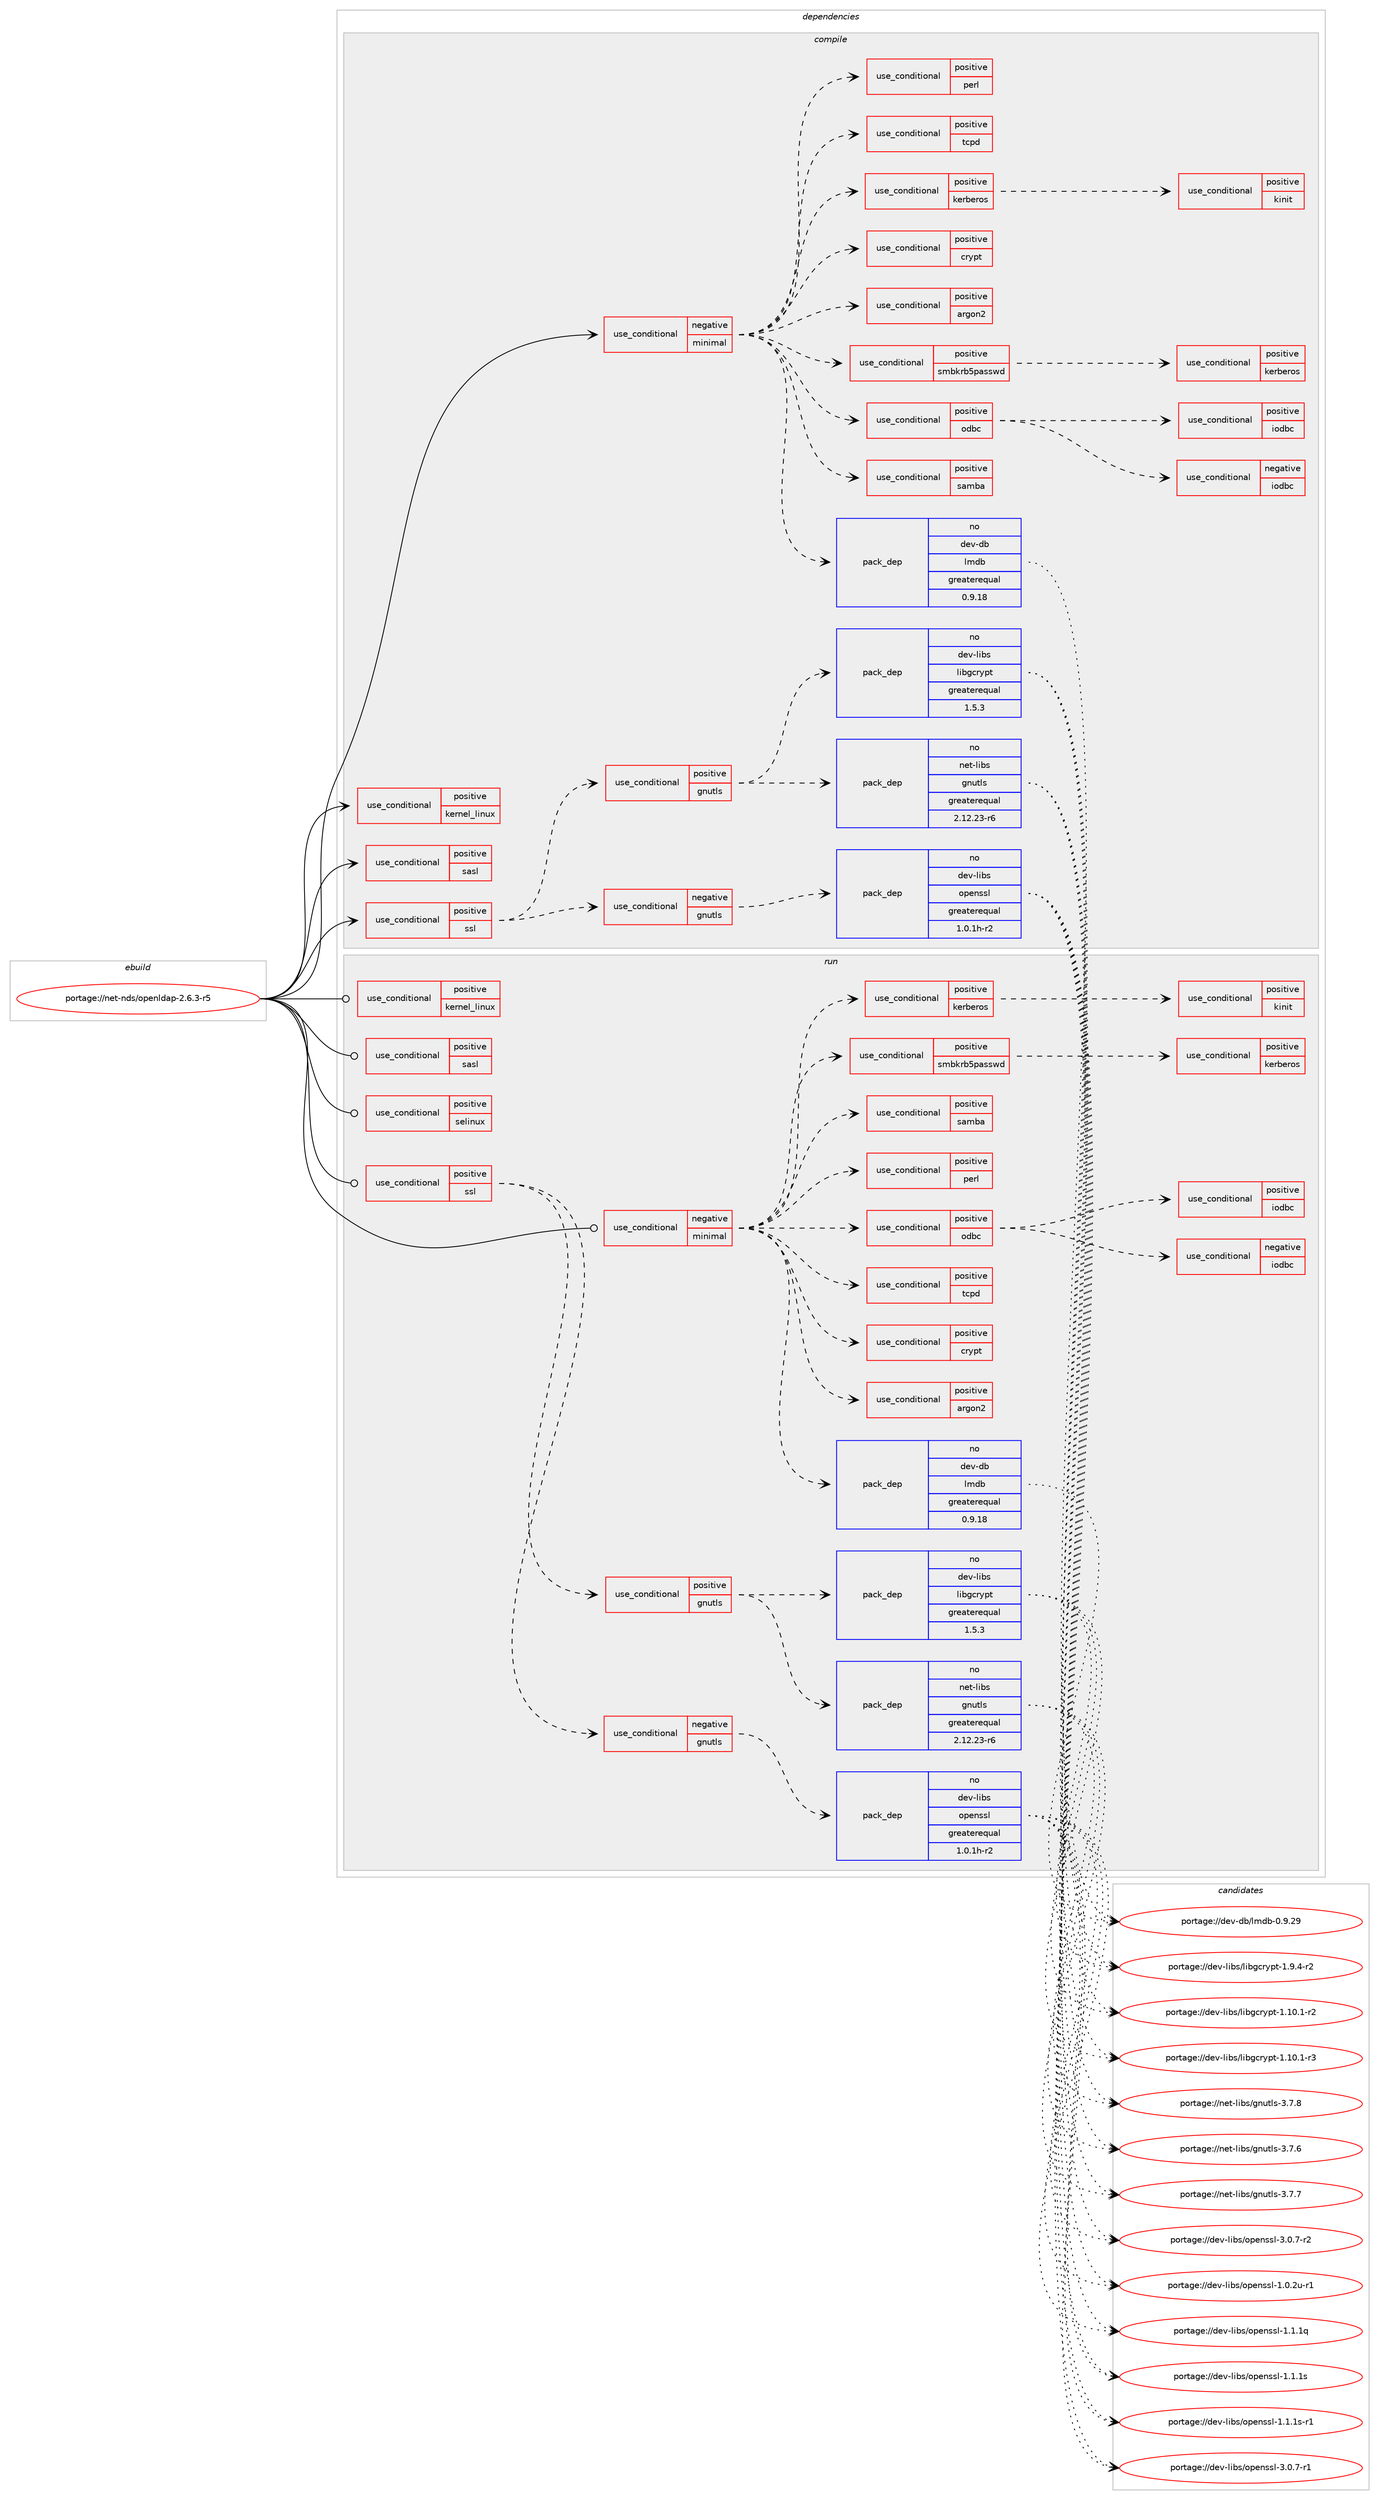 digraph prolog {

# *************
# Graph options
# *************

newrank=true;
concentrate=true;
compound=true;
graph [rankdir=LR,fontname=Helvetica,fontsize=10,ranksep=1.5];#, ranksep=2.5, nodesep=0.2];
edge  [arrowhead=vee];
node  [fontname=Helvetica,fontsize=10];

# **********
# The ebuild
# **********

subgraph cluster_leftcol {
color=gray;
label=<<i>ebuild</i>>;
id [label="portage://net-nds/openldap-2.6.3-r5", color=red, width=4, href="../net-nds/openldap-2.6.3-r5.svg"];
}

# ****************
# The dependencies
# ****************

subgraph cluster_midcol {
color=gray;
label=<<i>dependencies</i>>;
subgraph cluster_compile {
fillcolor="#eeeeee";
style=filled;
label=<<i>compile</i>>;
subgraph cond29 {
dependency61 [label=<<TABLE BORDER="0" CELLBORDER="1" CELLSPACING="0" CELLPADDING="4"><TR><TD ROWSPAN="3" CELLPADDING="10">use_conditional</TD></TR><TR><TD>negative</TD></TR><TR><TD>minimal</TD></TR></TABLE>>, shape=none, color=red];
# *** BEGIN UNKNOWN DEPENDENCY TYPE (TODO) ***
# dependency61 -> package_dependency(portage://net-nds/openldap-2.6.3-r5,install,no,dev-libs,libltdl,none,[,,],[],[])
# *** END UNKNOWN DEPENDENCY TYPE (TODO) ***

# *** BEGIN UNKNOWN DEPENDENCY TYPE (TODO) ***
# dependency61 -> package_dependency(portage://net-nds/openldap-2.6.3-r5,install,no,sys-fs,e2fsprogs,none,[,,],[],[])
# *** END UNKNOWN DEPENDENCY TYPE (TODO) ***

subgraph pack33 {
dependency62 [label=<<TABLE BORDER="0" CELLBORDER="1" CELLSPACING="0" CELLPADDING="4" WIDTH="220"><TR><TD ROWSPAN="6" CELLPADDING="30">pack_dep</TD></TR><TR><TD WIDTH="110">no</TD></TR><TR><TD>dev-db</TD></TR><TR><TD>lmdb</TD></TR><TR><TD>greaterequal</TD></TR><TR><TD>0.9.18</TD></TR></TABLE>>, shape=none, color=blue];
}
dependency61:e -> dependency62:w [weight=20,style="dashed",arrowhead="vee"];
subgraph cond30 {
dependency63 [label=<<TABLE BORDER="0" CELLBORDER="1" CELLSPACING="0" CELLPADDING="4"><TR><TD ROWSPAN="3" CELLPADDING="10">use_conditional</TD></TR><TR><TD>positive</TD></TR><TR><TD>argon2</TD></TR></TABLE>>, shape=none, color=red];
# *** BEGIN UNKNOWN DEPENDENCY TYPE (TODO) ***
# dependency63 -> package_dependency(portage://net-nds/openldap-2.6.3-r5,install,no,app-crypt,argon2,none,[,,],any_same_slot,[])
# *** END UNKNOWN DEPENDENCY TYPE (TODO) ***

}
dependency61:e -> dependency63:w [weight=20,style="dashed",arrowhead="vee"];
subgraph cond31 {
dependency64 [label=<<TABLE BORDER="0" CELLBORDER="1" CELLSPACING="0" CELLPADDING="4"><TR><TD ROWSPAN="3" CELLPADDING="10">use_conditional</TD></TR><TR><TD>positive</TD></TR><TR><TD>crypt</TD></TR></TABLE>>, shape=none, color=red];
# *** BEGIN UNKNOWN DEPENDENCY TYPE (TODO) ***
# dependency64 -> package_dependency(portage://net-nds/openldap-2.6.3-r5,install,no,virtual,libcrypt,none,[,,],any_same_slot,[])
# *** END UNKNOWN DEPENDENCY TYPE (TODO) ***

}
dependency61:e -> dependency64:w [weight=20,style="dashed",arrowhead="vee"];
subgraph cond32 {
dependency65 [label=<<TABLE BORDER="0" CELLBORDER="1" CELLSPACING="0" CELLPADDING="4"><TR><TD ROWSPAN="3" CELLPADDING="10">use_conditional</TD></TR><TR><TD>positive</TD></TR><TR><TD>tcpd</TD></TR></TABLE>>, shape=none, color=red];
# *** BEGIN UNKNOWN DEPENDENCY TYPE (TODO) ***
# dependency65 -> package_dependency(portage://net-nds/openldap-2.6.3-r5,install,no,sys-apps,tcp-wrappers,none,[,,],[],[])
# *** END UNKNOWN DEPENDENCY TYPE (TODO) ***

}
dependency61:e -> dependency65:w [weight=20,style="dashed",arrowhead="vee"];
subgraph cond33 {
dependency66 [label=<<TABLE BORDER="0" CELLBORDER="1" CELLSPACING="0" CELLPADDING="4"><TR><TD ROWSPAN="3" CELLPADDING="10">use_conditional</TD></TR><TR><TD>positive</TD></TR><TR><TD>odbc</TD></TR></TABLE>>, shape=none, color=red];
subgraph cond34 {
dependency67 [label=<<TABLE BORDER="0" CELLBORDER="1" CELLSPACING="0" CELLPADDING="4"><TR><TD ROWSPAN="3" CELLPADDING="10">use_conditional</TD></TR><TR><TD>negative</TD></TR><TR><TD>iodbc</TD></TR></TABLE>>, shape=none, color=red];
# *** BEGIN UNKNOWN DEPENDENCY TYPE (TODO) ***
# dependency67 -> package_dependency(portage://net-nds/openldap-2.6.3-r5,install,no,dev-db,unixODBC,none,[,,],[],[])
# *** END UNKNOWN DEPENDENCY TYPE (TODO) ***

}
dependency66:e -> dependency67:w [weight=20,style="dashed",arrowhead="vee"];
subgraph cond35 {
dependency68 [label=<<TABLE BORDER="0" CELLBORDER="1" CELLSPACING="0" CELLPADDING="4"><TR><TD ROWSPAN="3" CELLPADDING="10">use_conditional</TD></TR><TR><TD>positive</TD></TR><TR><TD>iodbc</TD></TR></TABLE>>, shape=none, color=red];
# *** BEGIN UNKNOWN DEPENDENCY TYPE (TODO) ***
# dependency68 -> package_dependency(portage://net-nds/openldap-2.6.3-r5,install,no,dev-db,libiodbc,none,[,,],[],[])
# *** END UNKNOWN DEPENDENCY TYPE (TODO) ***

}
dependency66:e -> dependency68:w [weight=20,style="dashed",arrowhead="vee"];
}
dependency61:e -> dependency66:w [weight=20,style="dashed",arrowhead="vee"];
subgraph cond36 {
dependency69 [label=<<TABLE BORDER="0" CELLBORDER="1" CELLSPACING="0" CELLPADDING="4"><TR><TD ROWSPAN="3" CELLPADDING="10">use_conditional</TD></TR><TR><TD>positive</TD></TR><TR><TD>perl</TD></TR></TABLE>>, shape=none, color=red];
# *** BEGIN UNKNOWN DEPENDENCY TYPE (TODO) ***
# dependency69 -> package_dependency(portage://net-nds/openldap-2.6.3-r5,install,no,dev-lang,perl,none,[,,],any_same_slot,[use(disable(build),negative)])
# *** END UNKNOWN DEPENDENCY TYPE (TODO) ***

}
dependency61:e -> dependency69:w [weight=20,style="dashed",arrowhead="vee"];
subgraph cond37 {
dependency70 [label=<<TABLE BORDER="0" CELLBORDER="1" CELLSPACING="0" CELLPADDING="4"><TR><TD ROWSPAN="3" CELLPADDING="10">use_conditional</TD></TR><TR><TD>positive</TD></TR><TR><TD>samba</TD></TR></TABLE>>, shape=none, color=red];
# *** BEGIN UNKNOWN DEPENDENCY TYPE (TODO) ***
# dependency70 -> package_dependency(portage://net-nds/openldap-2.6.3-r5,install,no,dev-libs,openssl,none,[,,],[slot(0),equal],[])
# *** END UNKNOWN DEPENDENCY TYPE (TODO) ***

}
dependency61:e -> dependency70:w [weight=20,style="dashed",arrowhead="vee"];
subgraph cond38 {
dependency71 [label=<<TABLE BORDER="0" CELLBORDER="1" CELLSPACING="0" CELLPADDING="4"><TR><TD ROWSPAN="3" CELLPADDING="10">use_conditional</TD></TR><TR><TD>positive</TD></TR><TR><TD>smbkrb5passwd</TD></TR></TABLE>>, shape=none, color=red];
# *** BEGIN UNKNOWN DEPENDENCY TYPE (TODO) ***
# dependency71 -> package_dependency(portage://net-nds/openldap-2.6.3-r5,install,no,dev-libs,openssl,none,[,,],[slot(0),equal],[])
# *** END UNKNOWN DEPENDENCY TYPE (TODO) ***

subgraph cond39 {
dependency72 [label=<<TABLE BORDER="0" CELLBORDER="1" CELLSPACING="0" CELLPADDING="4"><TR><TD ROWSPAN="3" CELLPADDING="10">use_conditional</TD></TR><TR><TD>positive</TD></TR><TR><TD>kerberos</TD></TR></TABLE>>, shape=none, color=red];
# *** BEGIN UNKNOWN DEPENDENCY TYPE (TODO) ***
# dependency72 -> package_dependency(portage://net-nds/openldap-2.6.3-r5,install,no,app-crypt,heimdal,none,[,,],[],[])
# *** END UNKNOWN DEPENDENCY TYPE (TODO) ***

}
dependency71:e -> dependency72:w [weight=20,style="dashed",arrowhead="vee"];
}
dependency61:e -> dependency71:w [weight=20,style="dashed",arrowhead="vee"];
subgraph cond40 {
dependency73 [label=<<TABLE BORDER="0" CELLBORDER="1" CELLSPACING="0" CELLPADDING="4"><TR><TD ROWSPAN="3" CELLPADDING="10">use_conditional</TD></TR><TR><TD>positive</TD></TR><TR><TD>kerberos</TD></TR></TABLE>>, shape=none, color=red];
# *** BEGIN UNKNOWN DEPENDENCY TYPE (TODO) ***
# dependency73 -> package_dependency(portage://net-nds/openldap-2.6.3-r5,install,no,virtual,krb5,none,[,,],[],[])
# *** END UNKNOWN DEPENDENCY TYPE (TODO) ***

subgraph cond41 {
dependency74 [label=<<TABLE BORDER="0" CELLBORDER="1" CELLSPACING="0" CELLPADDING="4"><TR><TD ROWSPAN="3" CELLPADDING="10">use_conditional</TD></TR><TR><TD>positive</TD></TR><TR><TD>kinit</TD></TR></TABLE>>, shape=none, color=red];
# *** BEGIN UNKNOWN DEPENDENCY TYPE (TODO) ***
# dependency74 -> package_dependency(portage://net-nds/openldap-2.6.3-r5,install,weak,app-crypt,heimdal,none,[,,],[],[])
# *** END UNKNOWN DEPENDENCY TYPE (TODO) ***

}
dependency73:e -> dependency74:w [weight=20,style="dashed",arrowhead="vee"];
}
dependency61:e -> dependency73:w [weight=20,style="dashed",arrowhead="vee"];
}
id:e -> dependency61:w [weight=20,style="solid",arrowhead="vee"];
subgraph cond42 {
dependency75 [label=<<TABLE BORDER="0" CELLBORDER="1" CELLSPACING="0" CELLPADDING="4"><TR><TD ROWSPAN="3" CELLPADDING="10">use_conditional</TD></TR><TR><TD>positive</TD></TR><TR><TD>kernel_linux</TD></TR></TABLE>>, shape=none, color=red];
# *** BEGIN UNKNOWN DEPENDENCY TYPE (TODO) ***
# dependency75 -> package_dependency(portage://net-nds/openldap-2.6.3-r5,install,no,sys-apps,util-linux,none,[,,],[],[])
# *** END UNKNOWN DEPENDENCY TYPE (TODO) ***

}
id:e -> dependency75:w [weight=20,style="solid",arrowhead="vee"];
subgraph cond43 {
dependency76 [label=<<TABLE BORDER="0" CELLBORDER="1" CELLSPACING="0" CELLPADDING="4"><TR><TD ROWSPAN="3" CELLPADDING="10">use_conditional</TD></TR><TR><TD>positive</TD></TR><TR><TD>sasl</TD></TR></TABLE>>, shape=none, color=red];
# *** BEGIN UNKNOWN DEPENDENCY TYPE (TODO) ***
# dependency76 -> package_dependency(portage://net-nds/openldap-2.6.3-r5,install,no,dev-libs,cyrus-sasl,none,[,,],any_same_slot,[])
# *** END UNKNOWN DEPENDENCY TYPE (TODO) ***

}
id:e -> dependency76:w [weight=20,style="solid",arrowhead="vee"];
subgraph cond44 {
dependency77 [label=<<TABLE BORDER="0" CELLBORDER="1" CELLSPACING="0" CELLPADDING="4"><TR><TD ROWSPAN="3" CELLPADDING="10">use_conditional</TD></TR><TR><TD>positive</TD></TR><TR><TD>ssl</TD></TR></TABLE>>, shape=none, color=red];
subgraph cond45 {
dependency78 [label=<<TABLE BORDER="0" CELLBORDER="1" CELLSPACING="0" CELLPADDING="4"><TR><TD ROWSPAN="3" CELLPADDING="10">use_conditional</TD></TR><TR><TD>negative</TD></TR><TR><TD>gnutls</TD></TR></TABLE>>, shape=none, color=red];
subgraph pack34 {
dependency79 [label=<<TABLE BORDER="0" CELLBORDER="1" CELLSPACING="0" CELLPADDING="4" WIDTH="220"><TR><TD ROWSPAN="6" CELLPADDING="30">pack_dep</TD></TR><TR><TD WIDTH="110">no</TD></TR><TR><TD>dev-libs</TD></TR><TR><TD>openssl</TD></TR><TR><TD>greaterequal</TD></TR><TR><TD>1.0.1h-r2</TD></TR></TABLE>>, shape=none, color=blue];
}
dependency78:e -> dependency79:w [weight=20,style="dashed",arrowhead="vee"];
}
dependency77:e -> dependency78:w [weight=20,style="dashed",arrowhead="vee"];
subgraph cond46 {
dependency80 [label=<<TABLE BORDER="0" CELLBORDER="1" CELLSPACING="0" CELLPADDING="4"><TR><TD ROWSPAN="3" CELLPADDING="10">use_conditional</TD></TR><TR><TD>positive</TD></TR><TR><TD>gnutls</TD></TR></TABLE>>, shape=none, color=red];
subgraph pack35 {
dependency81 [label=<<TABLE BORDER="0" CELLBORDER="1" CELLSPACING="0" CELLPADDING="4" WIDTH="220"><TR><TD ROWSPAN="6" CELLPADDING="30">pack_dep</TD></TR><TR><TD WIDTH="110">no</TD></TR><TR><TD>net-libs</TD></TR><TR><TD>gnutls</TD></TR><TR><TD>greaterequal</TD></TR><TR><TD>2.12.23-r6</TD></TR></TABLE>>, shape=none, color=blue];
}
dependency80:e -> dependency81:w [weight=20,style="dashed",arrowhead="vee"];
subgraph pack36 {
dependency82 [label=<<TABLE BORDER="0" CELLBORDER="1" CELLSPACING="0" CELLPADDING="4" WIDTH="220"><TR><TD ROWSPAN="6" CELLPADDING="30">pack_dep</TD></TR><TR><TD WIDTH="110">no</TD></TR><TR><TD>dev-libs</TD></TR><TR><TD>libgcrypt</TD></TR><TR><TD>greaterequal</TD></TR><TR><TD>1.5.3</TD></TR></TABLE>>, shape=none, color=blue];
}
dependency80:e -> dependency82:w [weight=20,style="dashed",arrowhead="vee"];
}
dependency77:e -> dependency80:w [weight=20,style="dashed",arrowhead="vee"];
}
id:e -> dependency77:w [weight=20,style="solid",arrowhead="vee"];
# *** BEGIN UNKNOWN DEPENDENCY TYPE (TODO) ***
# id -> package_dependency(portage://net-nds/openldap-2.6.3-r5,install,no,sys-apps,groff,none,[,,],[],[])
# *** END UNKNOWN DEPENDENCY TYPE (TODO) ***

}
subgraph cluster_compileandrun {
fillcolor="#eeeeee";
style=filled;
label=<<i>compile and run</i>>;
}
subgraph cluster_run {
fillcolor="#eeeeee";
style=filled;
label=<<i>run</i>>;
subgraph cond47 {
dependency83 [label=<<TABLE BORDER="0" CELLBORDER="1" CELLSPACING="0" CELLPADDING="4"><TR><TD ROWSPAN="3" CELLPADDING="10">use_conditional</TD></TR><TR><TD>negative</TD></TR><TR><TD>minimal</TD></TR></TABLE>>, shape=none, color=red];
# *** BEGIN UNKNOWN DEPENDENCY TYPE (TODO) ***
# dependency83 -> package_dependency(portage://net-nds/openldap-2.6.3-r5,run,no,dev-libs,libltdl,none,[,,],[],[])
# *** END UNKNOWN DEPENDENCY TYPE (TODO) ***

# *** BEGIN UNKNOWN DEPENDENCY TYPE (TODO) ***
# dependency83 -> package_dependency(portage://net-nds/openldap-2.6.3-r5,run,no,sys-fs,e2fsprogs,none,[,,],[],[])
# *** END UNKNOWN DEPENDENCY TYPE (TODO) ***

subgraph pack37 {
dependency84 [label=<<TABLE BORDER="0" CELLBORDER="1" CELLSPACING="0" CELLPADDING="4" WIDTH="220"><TR><TD ROWSPAN="6" CELLPADDING="30">pack_dep</TD></TR><TR><TD WIDTH="110">no</TD></TR><TR><TD>dev-db</TD></TR><TR><TD>lmdb</TD></TR><TR><TD>greaterequal</TD></TR><TR><TD>0.9.18</TD></TR></TABLE>>, shape=none, color=blue];
}
dependency83:e -> dependency84:w [weight=20,style="dashed",arrowhead="vee"];
subgraph cond48 {
dependency85 [label=<<TABLE BORDER="0" CELLBORDER="1" CELLSPACING="0" CELLPADDING="4"><TR><TD ROWSPAN="3" CELLPADDING="10">use_conditional</TD></TR><TR><TD>positive</TD></TR><TR><TD>argon2</TD></TR></TABLE>>, shape=none, color=red];
# *** BEGIN UNKNOWN DEPENDENCY TYPE (TODO) ***
# dependency85 -> package_dependency(portage://net-nds/openldap-2.6.3-r5,run,no,app-crypt,argon2,none,[,,],any_same_slot,[])
# *** END UNKNOWN DEPENDENCY TYPE (TODO) ***

}
dependency83:e -> dependency85:w [weight=20,style="dashed",arrowhead="vee"];
subgraph cond49 {
dependency86 [label=<<TABLE BORDER="0" CELLBORDER="1" CELLSPACING="0" CELLPADDING="4"><TR><TD ROWSPAN="3" CELLPADDING="10">use_conditional</TD></TR><TR><TD>positive</TD></TR><TR><TD>crypt</TD></TR></TABLE>>, shape=none, color=red];
# *** BEGIN UNKNOWN DEPENDENCY TYPE (TODO) ***
# dependency86 -> package_dependency(portage://net-nds/openldap-2.6.3-r5,run,no,virtual,libcrypt,none,[,,],any_same_slot,[])
# *** END UNKNOWN DEPENDENCY TYPE (TODO) ***

}
dependency83:e -> dependency86:w [weight=20,style="dashed",arrowhead="vee"];
subgraph cond50 {
dependency87 [label=<<TABLE BORDER="0" CELLBORDER="1" CELLSPACING="0" CELLPADDING="4"><TR><TD ROWSPAN="3" CELLPADDING="10">use_conditional</TD></TR><TR><TD>positive</TD></TR><TR><TD>tcpd</TD></TR></TABLE>>, shape=none, color=red];
# *** BEGIN UNKNOWN DEPENDENCY TYPE (TODO) ***
# dependency87 -> package_dependency(portage://net-nds/openldap-2.6.3-r5,run,no,sys-apps,tcp-wrappers,none,[,,],[],[])
# *** END UNKNOWN DEPENDENCY TYPE (TODO) ***

}
dependency83:e -> dependency87:w [weight=20,style="dashed",arrowhead="vee"];
subgraph cond51 {
dependency88 [label=<<TABLE BORDER="0" CELLBORDER="1" CELLSPACING="0" CELLPADDING="4"><TR><TD ROWSPAN="3" CELLPADDING="10">use_conditional</TD></TR><TR><TD>positive</TD></TR><TR><TD>odbc</TD></TR></TABLE>>, shape=none, color=red];
subgraph cond52 {
dependency89 [label=<<TABLE BORDER="0" CELLBORDER="1" CELLSPACING="0" CELLPADDING="4"><TR><TD ROWSPAN="3" CELLPADDING="10">use_conditional</TD></TR><TR><TD>negative</TD></TR><TR><TD>iodbc</TD></TR></TABLE>>, shape=none, color=red];
# *** BEGIN UNKNOWN DEPENDENCY TYPE (TODO) ***
# dependency89 -> package_dependency(portage://net-nds/openldap-2.6.3-r5,run,no,dev-db,unixODBC,none,[,,],[],[])
# *** END UNKNOWN DEPENDENCY TYPE (TODO) ***

}
dependency88:e -> dependency89:w [weight=20,style="dashed",arrowhead="vee"];
subgraph cond53 {
dependency90 [label=<<TABLE BORDER="0" CELLBORDER="1" CELLSPACING="0" CELLPADDING="4"><TR><TD ROWSPAN="3" CELLPADDING="10">use_conditional</TD></TR><TR><TD>positive</TD></TR><TR><TD>iodbc</TD></TR></TABLE>>, shape=none, color=red];
# *** BEGIN UNKNOWN DEPENDENCY TYPE (TODO) ***
# dependency90 -> package_dependency(portage://net-nds/openldap-2.6.3-r5,run,no,dev-db,libiodbc,none,[,,],[],[])
# *** END UNKNOWN DEPENDENCY TYPE (TODO) ***

}
dependency88:e -> dependency90:w [weight=20,style="dashed",arrowhead="vee"];
}
dependency83:e -> dependency88:w [weight=20,style="dashed",arrowhead="vee"];
subgraph cond54 {
dependency91 [label=<<TABLE BORDER="0" CELLBORDER="1" CELLSPACING="0" CELLPADDING="4"><TR><TD ROWSPAN="3" CELLPADDING="10">use_conditional</TD></TR><TR><TD>positive</TD></TR><TR><TD>perl</TD></TR></TABLE>>, shape=none, color=red];
# *** BEGIN UNKNOWN DEPENDENCY TYPE (TODO) ***
# dependency91 -> package_dependency(portage://net-nds/openldap-2.6.3-r5,run,no,dev-lang,perl,none,[,,],any_same_slot,[use(disable(build),negative)])
# *** END UNKNOWN DEPENDENCY TYPE (TODO) ***

}
dependency83:e -> dependency91:w [weight=20,style="dashed",arrowhead="vee"];
subgraph cond55 {
dependency92 [label=<<TABLE BORDER="0" CELLBORDER="1" CELLSPACING="0" CELLPADDING="4"><TR><TD ROWSPAN="3" CELLPADDING="10">use_conditional</TD></TR><TR><TD>positive</TD></TR><TR><TD>samba</TD></TR></TABLE>>, shape=none, color=red];
# *** BEGIN UNKNOWN DEPENDENCY TYPE (TODO) ***
# dependency92 -> package_dependency(portage://net-nds/openldap-2.6.3-r5,run,no,dev-libs,openssl,none,[,,],[slot(0),equal],[])
# *** END UNKNOWN DEPENDENCY TYPE (TODO) ***

}
dependency83:e -> dependency92:w [weight=20,style="dashed",arrowhead="vee"];
subgraph cond56 {
dependency93 [label=<<TABLE BORDER="0" CELLBORDER="1" CELLSPACING="0" CELLPADDING="4"><TR><TD ROWSPAN="3" CELLPADDING="10">use_conditional</TD></TR><TR><TD>positive</TD></TR><TR><TD>smbkrb5passwd</TD></TR></TABLE>>, shape=none, color=red];
# *** BEGIN UNKNOWN DEPENDENCY TYPE (TODO) ***
# dependency93 -> package_dependency(portage://net-nds/openldap-2.6.3-r5,run,no,dev-libs,openssl,none,[,,],[slot(0),equal],[])
# *** END UNKNOWN DEPENDENCY TYPE (TODO) ***

subgraph cond57 {
dependency94 [label=<<TABLE BORDER="0" CELLBORDER="1" CELLSPACING="0" CELLPADDING="4"><TR><TD ROWSPAN="3" CELLPADDING="10">use_conditional</TD></TR><TR><TD>positive</TD></TR><TR><TD>kerberos</TD></TR></TABLE>>, shape=none, color=red];
# *** BEGIN UNKNOWN DEPENDENCY TYPE (TODO) ***
# dependency94 -> package_dependency(portage://net-nds/openldap-2.6.3-r5,run,no,app-crypt,heimdal,none,[,,],[],[])
# *** END UNKNOWN DEPENDENCY TYPE (TODO) ***

}
dependency93:e -> dependency94:w [weight=20,style="dashed",arrowhead="vee"];
}
dependency83:e -> dependency93:w [weight=20,style="dashed",arrowhead="vee"];
subgraph cond58 {
dependency95 [label=<<TABLE BORDER="0" CELLBORDER="1" CELLSPACING="0" CELLPADDING="4"><TR><TD ROWSPAN="3" CELLPADDING="10">use_conditional</TD></TR><TR><TD>positive</TD></TR><TR><TD>kerberos</TD></TR></TABLE>>, shape=none, color=red];
# *** BEGIN UNKNOWN DEPENDENCY TYPE (TODO) ***
# dependency95 -> package_dependency(portage://net-nds/openldap-2.6.3-r5,run,no,virtual,krb5,none,[,,],[],[])
# *** END UNKNOWN DEPENDENCY TYPE (TODO) ***

subgraph cond59 {
dependency96 [label=<<TABLE BORDER="0" CELLBORDER="1" CELLSPACING="0" CELLPADDING="4"><TR><TD ROWSPAN="3" CELLPADDING="10">use_conditional</TD></TR><TR><TD>positive</TD></TR><TR><TD>kinit</TD></TR></TABLE>>, shape=none, color=red];
# *** BEGIN UNKNOWN DEPENDENCY TYPE (TODO) ***
# dependency96 -> package_dependency(portage://net-nds/openldap-2.6.3-r5,run,weak,app-crypt,heimdal,none,[,,],[],[])
# *** END UNKNOWN DEPENDENCY TYPE (TODO) ***

}
dependency95:e -> dependency96:w [weight=20,style="dashed",arrowhead="vee"];
}
dependency83:e -> dependency95:w [weight=20,style="dashed",arrowhead="vee"];
}
id:e -> dependency83:w [weight=20,style="solid",arrowhead="odot"];
subgraph cond60 {
dependency97 [label=<<TABLE BORDER="0" CELLBORDER="1" CELLSPACING="0" CELLPADDING="4"><TR><TD ROWSPAN="3" CELLPADDING="10">use_conditional</TD></TR><TR><TD>positive</TD></TR><TR><TD>kernel_linux</TD></TR></TABLE>>, shape=none, color=red];
# *** BEGIN UNKNOWN DEPENDENCY TYPE (TODO) ***
# dependency97 -> package_dependency(portage://net-nds/openldap-2.6.3-r5,run,no,sys-apps,util-linux,none,[,,],[],[])
# *** END UNKNOWN DEPENDENCY TYPE (TODO) ***

}
id:e -> dependency97:w [weight=20,style="solid",arrowhead="odot"];
subgraph cond61 {
dependency98 [label=<<TABLE BORDER="0" CELLBORDER="1" CELLSPACING="0" CELLPADDING="4"><TR><TD ROWSPAN="3" CELLPADDING="10">use_conditional</TD></TR><TR><TD>positive</TD></TR><TR><TD>sasl</TD></TR></TABLE>>, shape=none, color=red];
# *** BEGIN UNKNOWN DEPENDENCY TYPE (TODO) ***
# dependency98 -> package_dependency(portage://net-nds/openldap-2.6.3-r5,run,no,dev-libs,cyrus-sasl,none,[,,],any_same_slot,[])
# *** END UNKNOWN DEPENDENCY TYPE (TODO) ***

}
id:e -> dependency98:w [weight=20,style="solid",arrowhead="odot"];
subgraph cond62 {
dependency99 [label=<<TABLE BORDER="0" CELLBORDER="1" CELLSPACING="0" CELLPADDING="4"><TR><TD ROWSPAN="3" CELLPADDING="10">use_conditional</TD></TR><TR><TD>positive</TD></TR><TR><TD>selinux</TD></TR></TABLE>>, shape=none, color=red];
# *** BEGIN UNKNOWN DEPENDENCY TYPE (TODO) ***
# dependency99 -> package_dependency(portage://net-nds/openldap-2.6.3-r5,run,no,sec-policy,selinux-ldap,none,[,,],[],[])
# *** END UNKNOWN DEPENDENCY TYPE (TODO) ***

}
id:e -> dependency99:w [weight=20,style="solid",arrowhead="odot"];
subgraph cond63 {
dependency100 [label=<<TABLE BORDER="0" CELLBORDER="1" CELLSPACING="0" CELLPADDING="4"><TR><TD ROWSPAN="3" CELLPADDING="10">use_conditional</TD></TR><TR><TD>positive</TD></TR><TR><TD>ssl</TD></TR></TABLE>>, shape=none, color=red];
subgraph cond64 {
dependency101 [label=<<TABLE BORDER="0" CELLBORDER="1" CELLSPACING="0" CELLPADDING="4"><TR><TD ROWSPAN="3" CELLPADDING="10">use_conditional</TD></TR><TR><TD>negative</TD></TR><TR><TD>gnutls</TD></TR></TABLE>>, shape=none, color=red];
subgraph pack38 {
dependency102 [label=<<TABLE BORDER="0" CELLBORDER="1" CELLSPACING="0" CELLPADDING="4" WIDTH="220"><TR><TD ROWSPAN="6" CELLPADDING="30">pack_dep</TD></TR><TR><TD WIDTH="110">no</TD></TR><TR><TD>dev-libs</TD></TR><TR><TD>openssl</TD></TR><TR><TD>greaterequal</TD></TR><TR><TD>1.0.1h-r2</TD></TR></TABLE>>, shape=none, color=blue];
}
dependency101:e -> dependency102:w [weight=20,style="dashed",arrowhead="vee"];
}
dependency100:e -> dependency101:w [weight=20,style="dashed",arrowhead="vee"];
subgraph cond65 {
dependency103 [label=<<TABLE BORDER="0" CELLBORDER="1" CELLSPACING="0" CELLPADDING="4"><TR><TD ROWSPAN="3" CELLPADDING="10">use_conditional</TD></TR><TR><TD>positive</TD></TR><TR><TD>gnutls</TD></TR></TABLE>>, shape=none, color=red];
subgraph pack39 {
dependency104 [label=<<TABLE BORDER="0" CELLBORDER="1" CELLSPACING="0" CELLPADDING="4" WIDTH="220"><TR><TD ROWSPAN="6" CELLPADDING="30">pack_dep</TD></TR><TR><TD WIDTH="110">no</TD></TR><TR><TD>net-libs</TD></TR><TR><TD>gnutls</TD></TR><TR><TD>greaterequal</TD></TR><TR><TD>2.12.23-r6</TD></TR></TABLE>>, shape=none, color=blue];
}
dependency103:e -> dependency104:w [weight=20,style="dashed",arrowhead="vee"];
subgraph pack40 {
dependency105 [label=<<TABLE BORDER="0" CELLBORDER="1" CELLSPACING="0" CELLPADDING="4" WIDTH="220"><TR><TD ROWSPAN="6" CELLPADDING="30">pack_dep</TD></TR><TR><TD WIDTH="110">no</TD></TR><TR><TD>dev-libs</TD></TR><TR><TD>libgcrypt</TD></TR><TR><TD>greaterequal</TD></TR><TR><TD>1.5.3</TD></TR></TABLE>>, shape=none, color=blue];
}
dependency103:e -> dependency105:w [weight=20,style="dashed",arrowhead="vee"];
}
dependency100:e -> dependency103:w [weight=20,style="dashed",arrowhead="vee"];
}
id:e -> dependency100:w [weight=20,style="solid",arrowhead="odot"];
# *** BEGIN UNKNOWN DEPENDENCY TYPE (TODO) ***
# id -> package_dependency(portage://net-nds/openldap-2.6.3-r5,run,no,virtual,tmpfiles,none,[,,],[],[])
# *** END UNKNOWN DEPENDENCY TYPE (TODO) ***

}
}

# **************
# The candidates
# **************

subgraph cluster_choices {
rank=same;
color=gray;
label=<<i>candidates</i>>;

subgraph choice33 {
color=black;
nodesep=1;
choice1001011184510098471081091009845484657465057 [label="portage://dev-db/lmdb-0.9.29", color=red, width=4,href="../dev-db/lmdb-0.9.29.svg"];
dependency62:e -> choice1001011184510098471081091009845484657465057:w [style=dotted,weight="100"];
}
subgraph choice34 {
color=black;
nodesep=1;
choice1001011184510810598115471111121011101151151084549464846501174511449 [label="portage://dev-libs/openssl-1.0.2u-r1", color=red, width=4,href="../dev-libs/openssl-1.0.2u-r1.svg"];
choice100101118451081059811547111112101110115115108454946494649113 [label="portage://dev-libs/openssl-1.1.1q", color=red, width=4,href="../dev-libs/openssl-1.1.1q.svg"];
choice100101118451081059811547111112101110115115108454946494649115 [label="portage://dev-libs/openssl-1.1.1s", color=red, width=4,href="../dev-libs/openssl-1.1.1s.svg"];
choice1001011184510810598115471111121011101151151084549464946491154511449 [label="portage://dev-libs/openssl-1.1.1s-r1", color=red, width=4,href="../dev-libs/openssl-1.1.1s-r1.svg"];
choice1001011184510810598115471111121011101151151084551464846554511449 [label="portage://dev-libs/openssl-3.0.7-r1", color=red, width=4,href="../dev-libs/openssl-3.0.7-r1.svg"];
choice1001011184510810598115471111121011101151151084551464846554511450 [label="portage://dev-libs/openssl-3.0.7-r2", color=red, width=4,href="../dev-libs/openssl-3.0.7-r2.svg"];
dependency79:e -> choice1001011184510810598115471111121011101151151084549464846501174511449:w [style=dotted,weight="100"];
dependency79:e -> choice100101118451081059811547111112101110115115108454946494649113:w [style=dotted,weight="100"];
dependency79:e -> choice100101118451081059811547111112101110115115108454946494649115:w [style=dotted,weight="100"];
dependency79:e -> choice1001011184510810598115471111121011101151151084549464946491154511449:w [style=dotted,weight="100"];
dependency79:e -> choice1001011184510810598115471111121011101151151084551464846554511449:w [style=dotted,weight="100"];
dependency79:e -> choice1001011184510810598115471111121011101151151084551464846554511450:w [style=dotted,weight="100"];
}
subgraph choice35 {
color=black;
nodesep=1;
choice110101116451081059811547103110117116108115455146554654 [label="portage://net-libs/gnutls-3.7.6", color=red, width=4,href="../net-libs/gnutls-3.7.6.svg"];
choice110101116451081059811547103110117116108115455146554655 [label="portage://net-libs/gnutls-3.7.7", color=red, width=4,href="../net-libs/gnutls-3.7.7.svg"];
choice110101116451081059811547103110117116108115455146554656 [label="portage://net-libs/gnutls-3.7.8", color=red, width=4,href="../net-libs/gnutls-3.7.8.svg"];
dependency81:e -> choice110101116451081059811547103110117116108115455146554654:w [style=dotted,weight="100"];
dependency81:e -> choice110101116451081059811547103110117116108115455146554655:w [style=dotted,weight="100"];
dependency81:e -> choice110101116451081059811547103110117116108115455146554656:w [style=dotted,weight="100"];
}
subgraph choice36 {
color=black;
nodesep=1;
choice1001011184510810598115471081059810399114121112116454946494846494511450 [label="portage://dev-libs/libgcrypt-1.10.1-r2", color=red, width=4,href="../dev-libs/libgcrypt-1.10.1-r2.svg"];
choice1001011184510810598115471081059810399114121112116454946494846494511451 [label="portage://dev-libs/libgcrypt-1.10.1-r3", color=red, width=4,href="../dev-libs/libgcrypt-1.10.1-r3.svg"];
choice10010111845108105981154710810598103991141211121164549465746524511450 [label="portage://dev-libs/libgcrypt-1.9.4-r2", color=red, width=4,href="../dev-libs/libgcrypt-1.9.4-r2.svg"];
dependency82:e -> choice1001011184510810598115471081059810399114121112116454946494846494511450:w [style=dotted,weight="100"];
dependency82:e -> choice1001011184510810598115471081059810399114121112116454946494846494511451:w [style=dotted,weight="100"];
dependency82:e -> choice10010111845108105981154710810598103991141211121164549465746524511450:w [style=dotted,weight="100"];
}
subgraph choice37 {
color=black;
nodesep=1;
choice1001011184510098471081091009845484657465057 [label="portage://dev-db/lmdb-0.9.29", color=red, width=4,href="../dev-db/lmdb-0.9.29.svg"];
dependency84:e -> choice1001011184510098471081091009845484657465057:w [style=dotted,weight="100"];
}
subgraph choice38 {
color=black;
nodesep=1;
choice1001011184510810598115471111121011101151151084549464846501174511449 [label="portage://dev-libs/openssl-1.0.2u-r1", color=red, width=4,href="../dev-libs/openssl-1.0.2u-r1.svg"];
choice100101118451081059811547111112101110115115108454946494649113 [label="portage://dev-libs/openssl-1.1.1q", color=red, width=4,href="../dev-libs/openssl-1.1.1q.svg"];
choice100101118451081059811547111112101110115115108454946494649115 [label="portage://dev-libs/openssl-1.1.1s", color=red, width=4,href="../dev-libs/openssl-1.1.1s.svg"];
choice1001011184510810598115471111121011101151151084549464946491154511449 [label="portage://dev-libs/openssl-1.1.1s-r1", color=red, width=4,href="../dev-libs/openssl-1.1.1s-r1.svg"];
choice1001011184510810598115471111121011101151151084551464846554511449 [label="portage://dev-libs/openssl-3.0.7-r1", color=red, width=4,href="../dev-libs/openssl-3.0.7-r1.svg"];
choice1001011184510810598115471111121011101151151084551464846554511450 [label="portage://dev-libs/openssl-3.0.7-r2", color=red, width=4,href="../dev-libs/openssl-3.0.7-r2.svg"];
dependency102:e -> choice1001011184510810598115471111121011101151151084549464846501174511449:w [style=dotted,weight="100"];
dependency102:e -> choice100101118451081059811547111112101110115115108454946494649113:w [style=dotted,weight="100"];
dependency102:e -> choice100101118451081059811547111112101110115115108454946494649115:w [style=dotted,weight="100"];
dependency102:e -> choice1001011184510810598115471111121011101151151084549464946491154511449:w [style=dotted,weight="100"];
dependency102:e -> choice1001011184510810598115471111121011101151151084551464846554511449:w [style=dotted,weight="100"];
dependency102:e -> choice1001011184510810598115471111121011101151151084551464846554511450:w [style=dotted,weight="100"];
}
subgraph choice39 {
color=black;
nodesep=1;
choice110101116451081059811547103110117116108115455146554654 [label="portage://net-libs/gnutls-3.7.6", color=red, width=4,href="../net-libs/gnutls-3.7.6.svg"];
choice110101116451081059811547103110117116108115455146554655 [label="portage://net-libs/gnutls-3.7.7", color=red, width=4,href="../net-libs/gnutls-3.7.7.svg"];
choice110101116451081059811547103110117116108115455146554656 [label="portage://net-libs/gnutls-3.7.8", color=red, width=4,href="../net-libs/gnutls-3.7.8.svg"];
dependency104:e -> choice110101116451081059811547103110117116108115455146554654:w [style=dotted,weight="100"];
dependency104:e -> choice110101116451081059811547103110117116108115455146554655:w [style=dotted,weight="100"];
dependency104:e -> choice110101116451081059811547103110117116108115455146554656:w [style=dotted,weight="100"];
}
subgraph choice40 {
color=black;
nodesep=1;
choice1001011184510810598115471081059810399114121112116454946494846494511450 [label="portage://dev-libs/libgcrypt-1.10.1-r2", color=red, width=4,href="../dev-libs/libgcrypt-1.10.1-r2.svg"];
choice1001011184510810598115471081059810399114121112116454946494846494511451 [label="portage://dev-libs/libgcrypt-1.10.1-r3", color=red, width=4,href="../dev-libs/libgcrypt-1.10.1-r3.svg"];
choice10010111845108105981154710810598103991141211121164549465746524511450 [label="portage://dev-libs/libgcrypt-1.9.4-r2", color=red, width=4,href="../dev-libs/libgcrypt-1.9.4-r2.svg"];
dependency105:e -> choice1001011184510810598115471081059810399114121112116454946494846494511450:w [style=dotted,weight="100"];
dependency105:e -> choice1001011184510810598115471081059810399114121112116454946494846494511451:w [style=dotted,weight="100"];
dependency105:e -> choice10010111845108105981154710810598103991141211121164549465746524511450:w [style=dotted,weight="100"];
}
}

}
